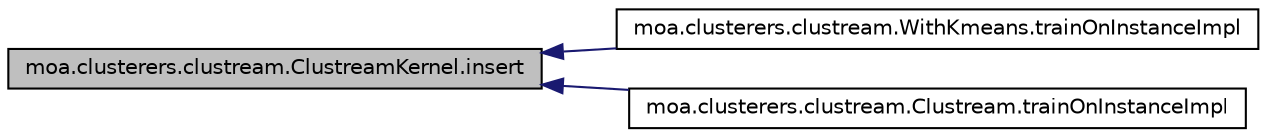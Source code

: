 digraph G
{
  edge [fontname="Helvetica",fontsize="10",labelfontname="Helvetica",labelfontsize="10"];
  node [fontname="Helvetica",fontsize="10",shape=record];
  rankdir=LR;
  Node1 [label="moa.clusterers.clustream.ClustreamKernel.insert",height=0.2,width=0.4,color="black", fillcolor="grey75", style="filled" fontcolor="black"];
  Node1 -> Node2 [dir=back,color="midnightblue",fontsize="10",style="solid",fontname="Helvetica"];
  Node2 [label="moa.clusterers.clustream.WithKmeans.trainOnInstanceImpl",height=0.2,width=0.4,color="black", fillcolor="white", style="filled",URL="$classmoa_1_1clusterers_1_1clustream_1_1WithKmeans.html#a5eac0c23a8d39d591d7592cae870c297"];
  Node1 -> Node3 [dir=back,color="midnightblue",fontsize="10",style="solid",fontname="Helvetica"];
  Node3 [label="moa.clusterers.clustream.Clustream.trainOnInstanceImpl",height=0.2,width=0.4,color="black", fillcolor="white", style="filled",URL="$classmoa_1_1clusterers_1_1clustream_1_1Clustream.html#a782a32f44588dabdf069fde6f053798b"];
}
